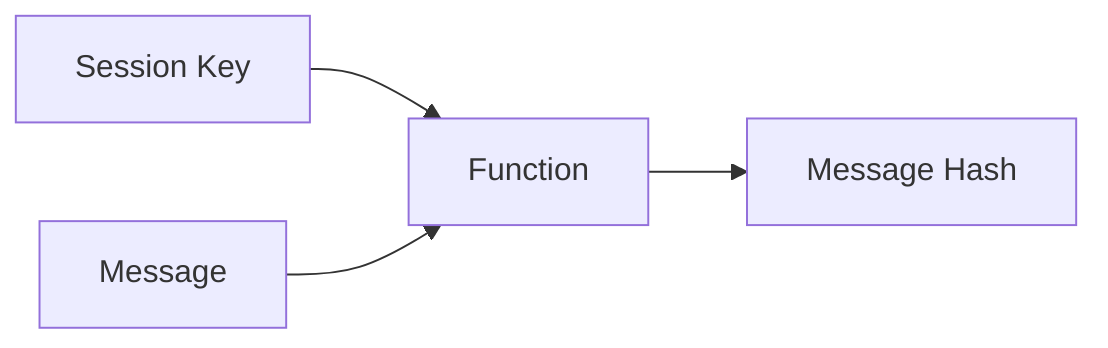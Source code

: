 flowchart LR
    K[Session Key] --> Function
    Message --> Function
    Function --> M[Message Hash]
